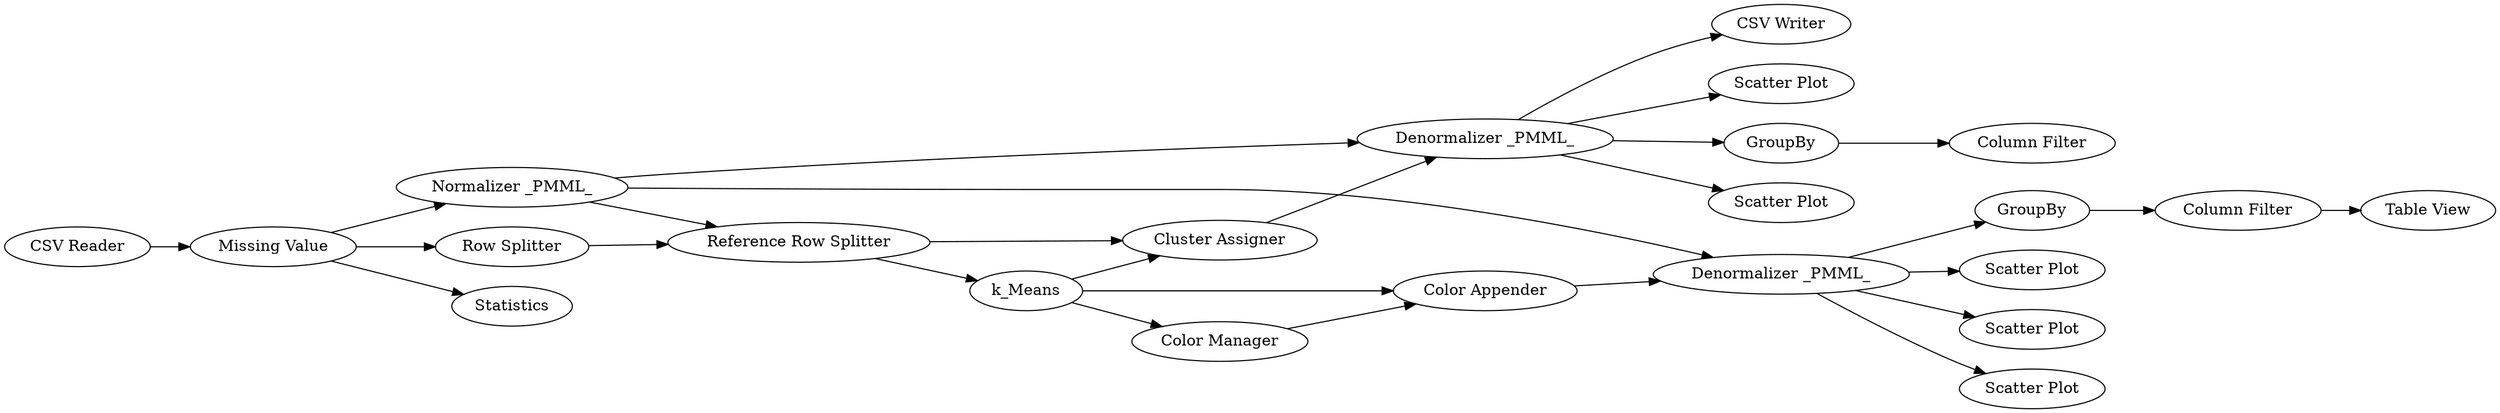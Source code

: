 digraph {
	53 -> 54
	54 -> 59
	49 -> 53
	56 -> 61
	59 -> 60
	50 -> 54
	59 -> 64
	53 -> 50
	59 -> 71
	48 -> 49
	61 -> 58
	59 -> 63
	66 -> 67
	57 -> 56
	47 -> 48
	49 -> 61
	61 -> 66
	48 -> 52
	61 -> 62
	61 -> 65
	52 -> 53
	48 -> 46
	50 -> 57
	67 -> 68
	71 -> 69
	50 -> 56
	49 -> 59
	57 [label="Color Manager"]
	58 [label="Scatter Plot"]
	64 [label="Scatter Plot"]
	49 [label="Normalizer _PMML_"]
	56 [label="Color Appender"]
	54 [label="Cluster Assigner"]
	59 [label="Denormalizer _PMML_"]
	48 [label="Missing Value"]
	50 [label=k_Means]
	53 [label="Reference Row Splitter"]
	68 [label="Table View"]
	67 [label="Column Filter"]
	47 [label="CSV Reader"]
	61 [label="Denormalizer _PMML_"]
	63 [label="Scatter Plot"]
	60 [label="CSV Writer"]
	62 [label="Scatter Plot"]
	66 [label=GroupBy]
	71 [label=GroupBy]
	65 [label="Scatter Plot"]
	69 [label="Column Filter"]
	46 [label=Statistics]
	52 [label="Row Splitter"]
	rankdir=LR
}

